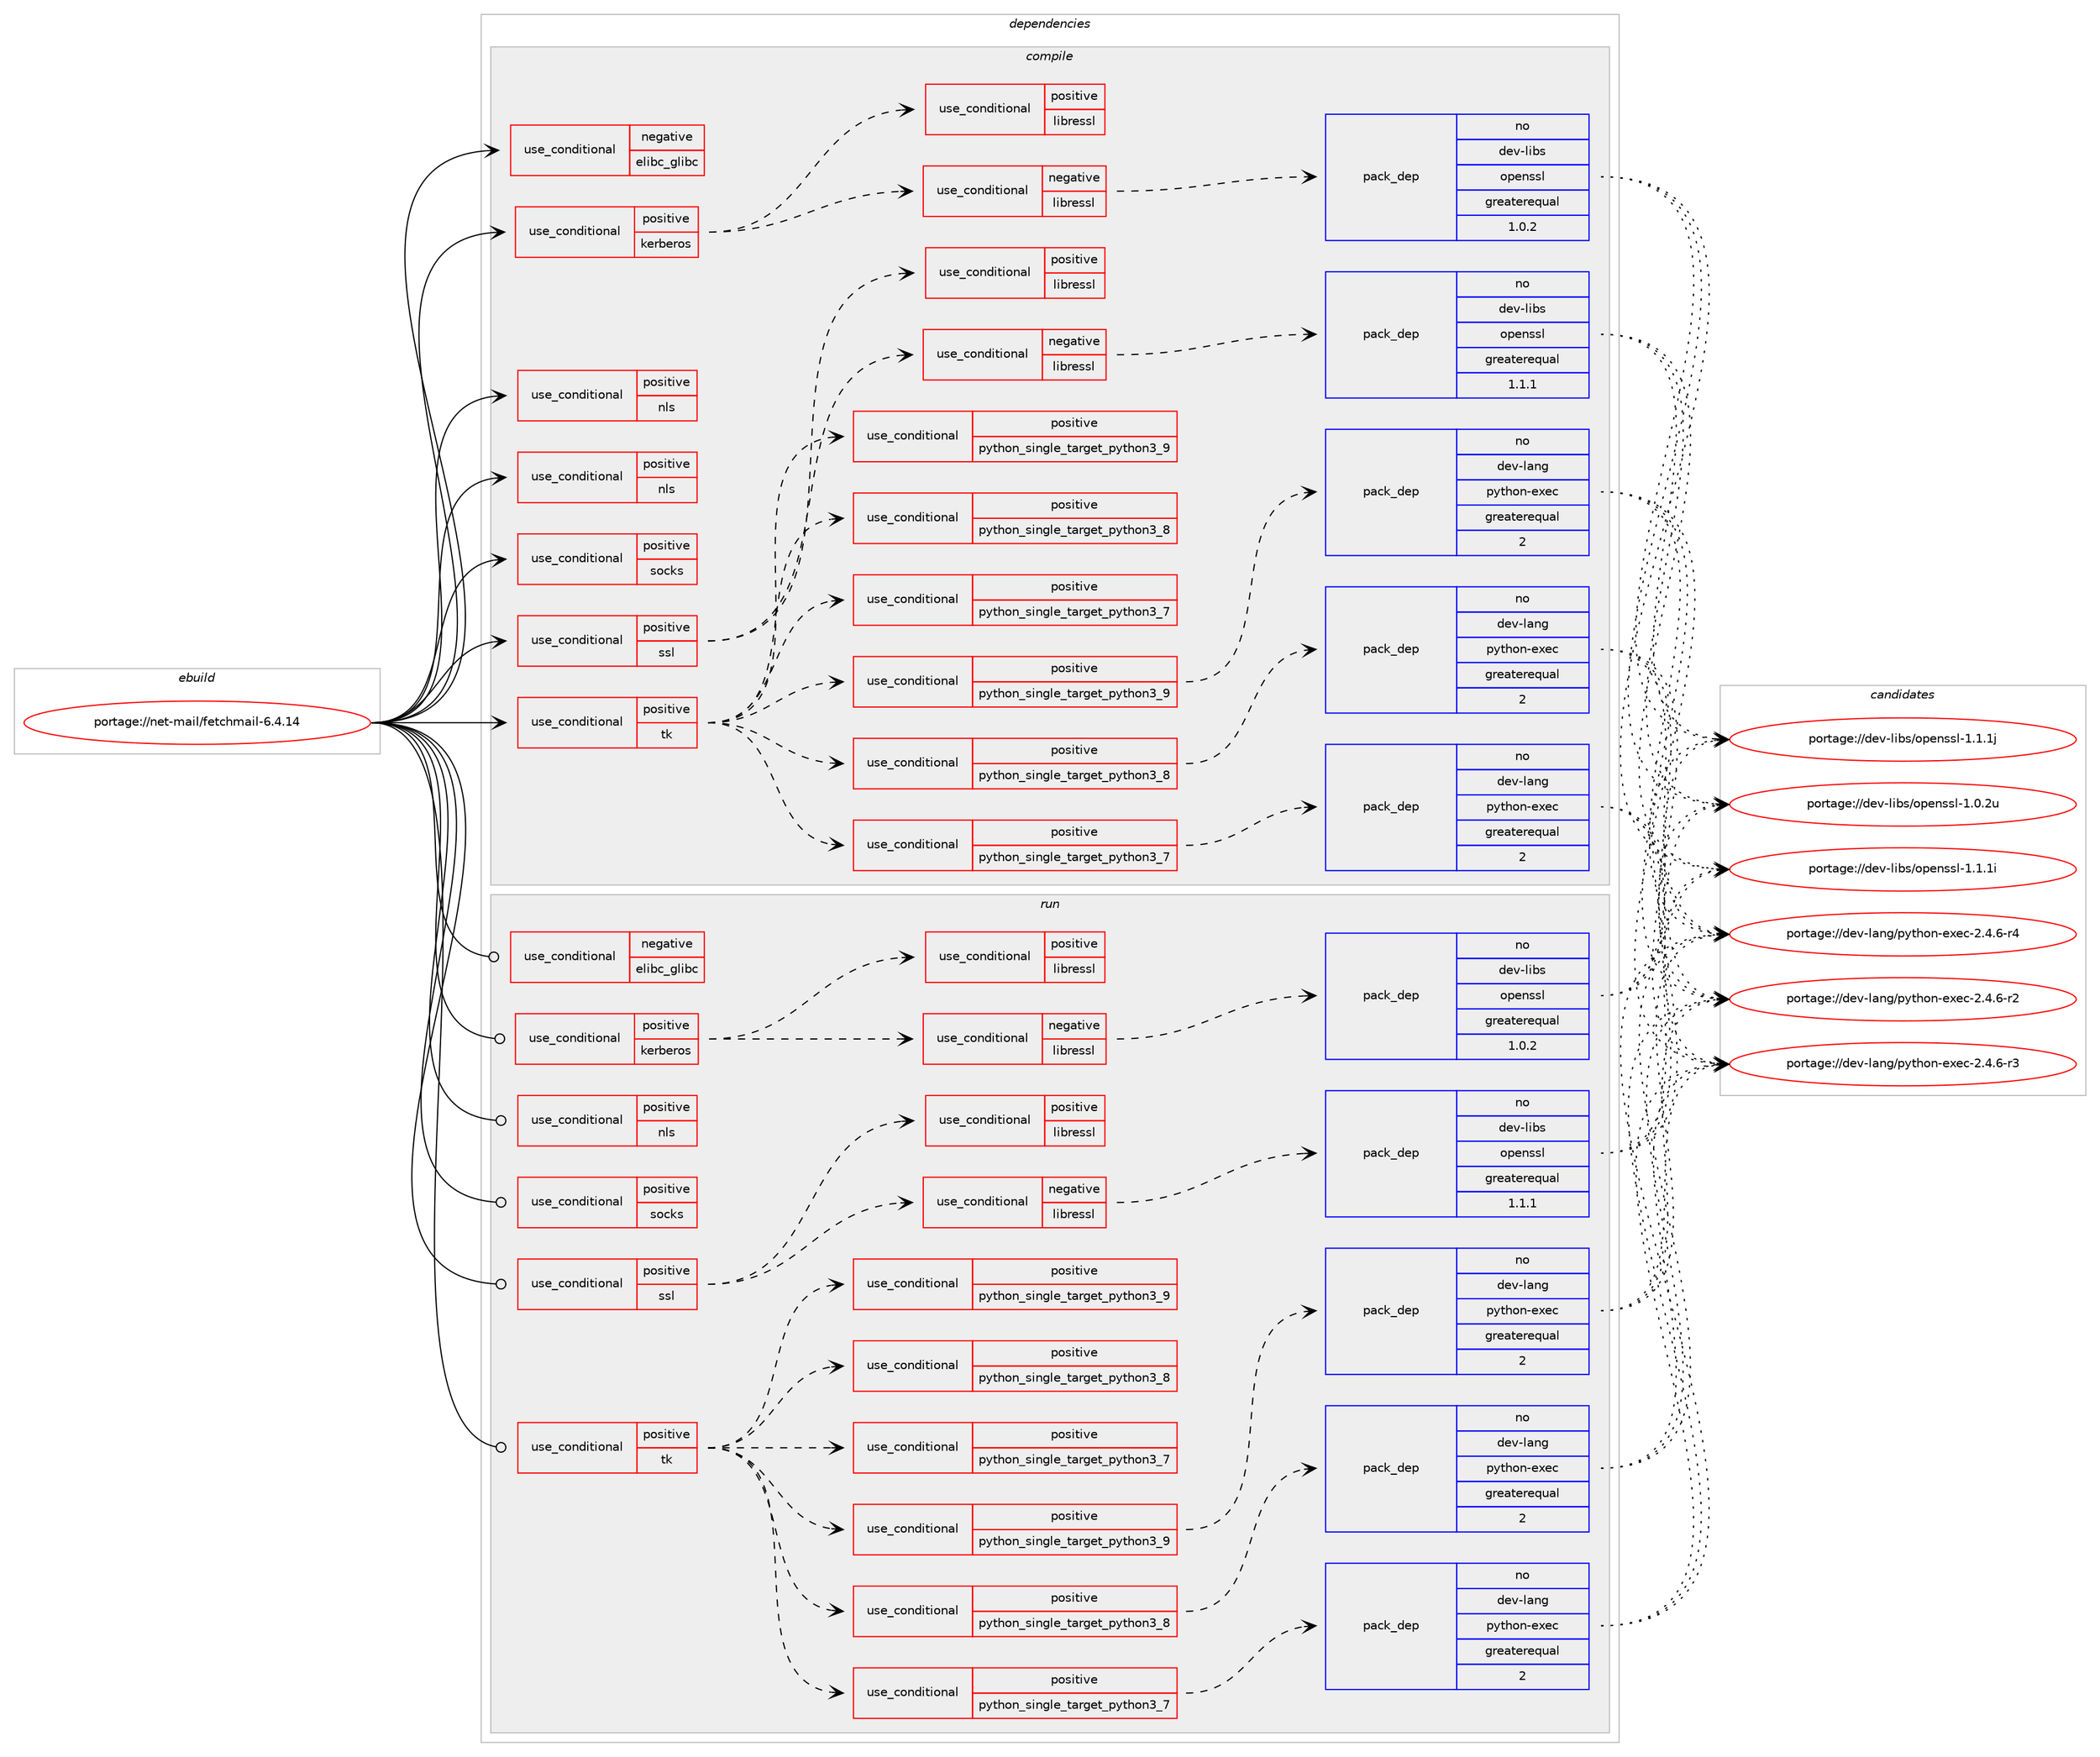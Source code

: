 digraph prolog {

# *************
# Graph options
# *************

newrank=true;
concentrate=true;
compound=true;
graph [rankdir=LR,fontname=Helvetica,fontsize=10,ranksep=1.5];#, ranksep=2.5, nodesep=0.2];
edge  [arrowhead=vee];
node  [fontname=Helvetica,fontsize=10];

# **********
# The ebuild
# **********

subgraph cluster_leftcol {
color=gray;
rank=same;
label=<<i>ebuild</i>>;
id [label="portage://net-mail/fetchmail-6.4.14", color=red, width=4, href="../net-mail/fetchmail-6.4.14.svg"];
}

# ****************
# The dependencies
# ****************

subgraph cluster_midcol {
color=gray;
label=<<i>dependencies</i>>;
subgraph cluster_compile {
fillcolor="#eeeeee";
style=filled;
label=<<i>compile</i>>;
subgraph cond1078 {
dependency1587 [label=<<TABLE BORDER="0" CELLBORDER="1" CELLSPACING="0" CELLPADDING="4"><TR><TD ROWSPAN="3" CELLPADDING="10">use_conditional</TD></TR><TR><TD>negative</TD></TR><TR><TD>elibc_glibc</TD></TR></TABLE>>, shape=none, color=red];
# *** BEGIN UNKNOWN DEPENDENCY TYPE (TODO) ***
# dependency1587 -> package_dependency(portage://net-mail/fetchmail-6.4.14,install,no,sys-libs,e2fsprogs-libs,none,[,,],[],[])
# *** END UNKNOWN DEPENDENCY TYPE (TODO) ***

}
id:e -> dependency1587:w [weight=20,style="solid",arrowhead="vee"];
subgraph cond1079 {
dependency1588 [label=<<TABLE BORDER="0" CELLBORDER="1" CELLSPACING="0" CELLPADDING="4"><TR><TD ROWSPAN="3" CELLPADDING="10">use_conditional</TD></TR><TR><TD>positive</TD></TR><TR><TD>kerberos</TD></TR></TABLE>>, shape=none, color=red];
# *** BEGIN UNKNOWN DEPENDENCY TYPE (TODO) ***
# dependency1588 -> package_dependency(portage://net-mail/fetchmail-6.4.14,install,no,virtual,krb5,none,[,,],[],[])
# *** END UNKNOWN DEPENDENCY TYPE (TODO) ***

subgraph cond1080 {
dependency1589 [label=<<TABLE BORDER="0" CELLBORDER="1" CELLSPACING="0" CELLPADDING="4"><TR><TD ROWSPAN="3" CELLPADDING="10">use_conditional</TD></TR><TR><TD>negative</TD></TR><TR><TD>libressl</TD></TR></TABLE>>, shape=none, color=red];
subgraph pack487 {
dependency1590 [label=<<TABLE BORDER="0" CELLBORDER="1" CELLSPACING="0" CELLPADDING="4" WIDTH="220"><TR><TD ROWSPAN="6" CELLPADDING="30">pack_dep</TD></TR><TR><TD WIDTH="110">no</TD></TR><TR><TD>dev-libs</TD></TR><TR><TD>openssl</TD></TR><TR><TD>greaterequal</TD></TR><TR><TD>1.0.2</TD></TR></TABLE>>, shape=none, color=blue];
}
dependency1589:e -> dependency1590:w [weight=20,style="dashed",arrowhead="vee"];
}
dependency1588:e -> dependency1589:w [weight=20,style="dashed",arrowhead="vee"];
subgraph cond1081 {
dependency1591 [label=<<TABLE BORDER="0" CELLBORDER="1" CELLSPACING="0" CELLPADDING="4"><TR><TD ROWSPAN="3" CELLPADDING="10">use_conditional</TD></TR><TR><TD>positive</TD></TR><TR><TD>libressl</TD></TR></TABLE>>, shape=none, color=red];
# *** BEGIN UNKNOWN DEPENDENCY TYPE (TODO) ***
# dependency1591 -> package_dependency(portage://net-mail/fetchmail-6.4.14,install,no,dev-libs,libressl,none,[,,],any_same_slot,[])
# *** END UNKNOWN DEPENDENCY TYPE (TODO) ***

}
dependency1588:e -> dependency1591:w [weight=20,style="dashed",arrowhead="vee"];
}
id:e -> dependency1588:w [weight=20,style="solid",arrowhead="vee"];
subgraph cond1082 {
dependency1592 [label=<<TABLE BORDER="0" CELLBORDER="1" CELLSPACING="0" CELLPADDING="4"><TR><TD ROWSPAN="3" CELLPADDING="10">use_conditional</TD></TR><TR><TD>positive</TD></TR><TR><TD>nls</TD></TR></TABLE>>, shape=none, color=red];
# *** BEGIN UNKNOWN DEPENDENCY TYPE (TODO) ***
# dependency1592 -> package_dependency(portage://net-mail/fetchmail-6.4.14,install,no,sys-devel,gettext,none,[,,],[],[])
# *** END UNKNOWN DEPENDENCY TYPE (TODO) ***

}
id:e -> dependency1592:w [weight=20,style="solid",arrowhead="vee"];
subgraph cond1083 {
dependency1593 [label=<<TABLE BORDER="0" CELLBORDER="1" CELLSPACING="0" CELLPADDING="4"><TR><TD ROWSPAN="3" CELLPADDING="10">use_conditional</TD></TR><TR><TD>positive</TD></TR><TR><TD>nls</TD></TR></TABLE>>, shape=none, color=red];
# *** BEGIN UNKNOWN DEPENDENCY TYPE (TODO) ***
# dependency1593 -> package_dependency(portage://net-mail/fetchmail-6.4.14,install,no,virtual,libintl,none,[,,],[],[])
# *** END UNKNOWN DEPENDENCY TYPE (TODO) ***

}
id:e -> dependency1593:w [weight=20,style="solid",arrowhead="vee"];
subgraph cond1084 {
dependency1594 [label=<<TABLE BORDER="0" CELLBORDER="1" CELLSPACING="0" CELLPADDING="4"><TR><TD ROWSPAN="3" CELLPADDING="10">use_conditional</TD></TR><TR><TD>positive</TD></TR><TR><TD>socks</TD></TR></TABLE>>, shape=none, color=red];
# *** BEGIN UNKNOWN DEPENDENCY TYPE (TODO) ***
# dependency1594 -> package_dependency(portage://net-mail/fetchmail-6.4.14,install,no,net-proxy,dante,none,[,,],[],[])
# *** END UNKNOWN DEPENDENCY TYPE (TODO) ***

}
id:e -> dependency1594:w [weight=20,style="solid",arrowhead="vee"];
subgraph cond1085 {
dependency1595 [label=<<TABLE BORDER="0" CELLBORDER="1" CELLSPACING="0" CELLPADDING="4"><TR><TD ROWSPAN="3" CELLPADDING="10">use_conditional</TD></TR><TR><TD>positive</TD></TR><TR><TD>ssl</TD></TR></TABLE>>, shape=none, color=red];
subgraph cond1086 {
dependency1596 [label=<<TABLE BORDER="0" CELLBORDER="1" CELLSPACING="0" CELLPADDING="4"><TR><TD ROWSPAN="3" CELLPADDING="10">use_conditional</TD></TR><TR><TD>negative</TD></TR><TR><TD>libressl</TD></TR></TABLE>>, shape=none, color=red];
subgraph pack488 {
dependency1597 [label=<<TABLE BORDER="0" CELLBORDER="1" CELLSPACING="0" CELLPADDING="4" WIDTH="220"><TR><TD ROWSPAN="6" CELLPADDING="30">pack_dep</TD></TR><TR><TD WIDTH="110">no</TD></TR><TR><TD>dev-libs</TD></TR><TR><TD>openssl</TD></TR><TR><TD>greaterequal</TD></TR><TR><TD>1.1.1</TD></TR></TABLE>>, shape=none, color=blue];
}
dependency1596:e -> dependency1597:w [weight=20,style="dashed",arrowhead="vee"];
}
dependency1595:e -> dependency1596:w [weight=20,style="dashed",arrowhead="vee"];
subgraph cond1087 {
dependency1598 [label=<<TABLE BORDER="0" CELLBORDER="1" CELLSPACING="0" CELLPADDING="4"><TR><TD ROWSPAN="3" CELLPADDING="10">use_conditional</TD></TR><TR><TD>positive</TD></TR><TR><TD>libressl</TD></TR></TABLE>>, shape=none, color=red];
# *** BEGIN UNKNOWN DEPENDENCY TYPE (TODO) ***
# dependency1598 -> package_dependency(portage://net-mail/fetchmail-6.4.14,install,no,dev-libs,libressl,none,[,,],any_same_slot,[])
# *** END UNKNOWN DEPENDENCY TYPE (TODO) ***

}
dependency1595:e -> dependency1598:w [weight=20,style="dashed",arrowhead="vee"];
}
id:e -> dependency1595:w [weight=20,style="solid",arrowhead="vee"];
subgraph cond1088 {
dependency1599 [label=<<TABLE BORDER="0" CELLBORDER="1" CELLSPACING="0" CELLPADDING="4"><TR><TD ROWSPAN="3" CELLPADDING="10">use_conditional</TD></TR><TR><TD>positive</TD></TR><TR><TD>tk</TD></TR></TABLE>>, shape=none, color=red];
subgraph cond1089 {
dependency1600 [label=<<TABLE BORDER="0" CELLBORDER="1" CELLSPACING="0" CELLPADDING="4"><TR><TD ROWSPAN="3" CELLPADDING="10">use_conditional</TD></TR><TR><TD>positive</TD></TR><TR><TD>python_single_target_python3_7</TD></TR></TABLE>>, shape=none, color=red];
# *** BEGIN UNKNOWN DEPENDENCY TYPE (TODO) ***
# dependency1600 -> package_dependency(portage://net-mail/fetchmail-6.4.14,install,no,dev-lang,python,none,[,,],[slot(3.7)],[use(enable(tk),none)])
# *** END UNKNOWN DEPENDENCY TYPE (TODO) ***

subgraph pack489 {
dependency1601 [label=<<TABLE BORDER="0" CELLBORDER="1" CELLSPACING="0" CELLPADDING="4" WIDTH="220"><TR><TD ROWSPAN="6" CELLPADDING="30">pack_dep</TD></TR><TR><TD WIDTH="110">no</TD></TR><TR><TD>dev-lang</TD></TR><TR><TD>python-exec</TD></TR><TR><TD>greaterequal</TD></TR><TR><TD>2</TD></TR></TABLE>>, shape=none, color=blue];
}
dependency1600:e -> dependency1601:w [weight=20,style="dashed",arrowhead="vee"];
}
dependency1599:e -> dependency1600:w [weight=20,style="dashed",arrowhead="vee"];
subgraph cond1090 {
dependency1602 [label=<<TABLE BORDER="0" CELLBORDER="1" CELLSPACING="0" CELLPADDING="4"><TR><TD ROWSPAN="3" CELLPADDING="10">use_conditional</TD></TR><TR><TD>positive</TD></TR><TR><TD>python_single_target_python3_8</TD></TR></TABLE>>, shape=none, color=red];
# *** BEGIN UNKNOWN DEPENDENCY TYPE (TODO) ***
# dependency1602 -> package_dependency(portage://net-mail/fetchmail-6.4.14,install,no,dev-lang,python,none,[,,],[slot(3.8)],[use(enable(tk),none)])
# *** END UNKNOWN DEPENDENCY TYPE (TODO) ***

subgraph pack490 {
dependency1603 [label=<<TABLE BORDER="0" CELLBORDER="1" CELLSPACING="0" CELLPADDING="4" WIDTH="220"><TR><TD ROWSPAN="6" CELLPADDING="30">pack_dep</TD></TR><TR><TD WIDTH="110">no</TD></TR><TR><TD>dev-lang</TD></TR><TR><TD>python-exec</TD></TR><TR><TD>greaterequal</TD></TR><TR><TD>2</TD></TR></TABLE>>, shape=none, color=blue];
}
dependency1602:e -> dependency1603:w [weight=20,style="dashed",arrowhead="vee"];
}
dependency1599:e -> dependency1602:w [weight=20,style="dashed",arrowhead="vee"];
subgraph cond1091 {
dependency1604 [label=<<TABLE BORDER="0" CELLBORDER="1" CELLSPACING="0" CELLPADDING="4"><TR><TD ROWSPAN="3" CELLPADDING="10">use_conditional</TD></TR><TR><TD>positive</TD></TR><TR><TD>python_single_target_python3_9</TD></TR></TABLE>>, shape=none, color=red];
# *** BEGIN UNKNOWN DEPENDENCY TYPE (TODO) ***
# dependency1604 -> package_dependency(portage://net-mail/fetchmail-6.4.14,install,no,dev-lang,python,none,[,,],[slot(3.9)],[use(enable(tk),none)])
# *** END UNKNOWN DEPENDENCY TYPE (TODO) ***

subgraph pack491 {
dependency1605 [label=<<TABLE BORDER="0" CELLBORDER="1" CELLSPACING="0" CELLPADDING="4" WIDTH="220"><TR><TD ROWSPAN="6" CELLPADDING="30">pack_dep</TD></TR><TR><TD WIDTH="110">no</TD></TR><TR><TD>dev-lang</TD></TR><TR><TD>python-exec</TD></TR><TR><TD>greaterequal</TD></TR><TR><TD>2</TD></TR></TABLE>>, shape=none, color=blue];
}
dependency1604:e -> dependency1605:w [weight=20,style="dashed",arrowhead="vee"];
}
dependency1599:e -> dependency1604:w [weight=20,style="dashed",arrowhead="vee"];
subgraph cond1092 {
dependency1606 [label=<<TABLE BORDER="0" CELLBORDER="1" CELLSPACING="0" CELLPADDING="4"><TR><TD ROWSPAN="3" CELLPADDING="10">use_conditional</TD></TR><TR><TD>positive</TD></TR><TR><TD>python_single_target_python3_7</TD></TR></TABLE>>, shape=none, color=red];
# *** BEGIN UNKNOWN DEPENDENCY TYPE (TODO) ***
# dependency1606 -> package_dependency(portage://net-mail/fetchmail-6.4.14,install,no,dev-python,future,none,[,,],[],[use(enable(python_targets_python3_7),negative)])
# *** END UNKNOWN DEPENDENCY TYPE (TODO) ***

}
dependency1599:e -> dependency1606:w [weight=20,style="dashed",arrowhead="vee"];
subgraph cond1093 {
dependency1607 [label=<<TABLE BORDER="0" CELLBORDER="1" CELLSPACING="0" CELLPADDING="4"><TR><TD ROWSPAN="3" CELLPADDING="10">use_conditional</TD></TR><TR><TD>positive</TD></TR><TR><TD>python_single_target_python3_8</TD></TR></TABLE>>, shape=none, color=red];
# *** BEGIN UNKNOWN DEPENDENCY TYPE (TODO) ***
# dependency1607 -> package_dependency(portage://net-mail/fetchmail-6.4.14,install,no,dev-python,future,none,[,,],[],[use(enable(python_targets_python3_8),negative)])
# *** END UNKNOWN DEPENDENCY TYPE (TODO) ***

}
dependency1599:e -> dependency1607:w [weight=20,style="dashed",arrowhead="vee"];
subgraph cond1094 {
dependency1608 [label=<<TABLE BORDER="0" CELLBORDER="1" CELLSPACING="0" CELLPADDING="4"><TR><TD ROWSPAN="3" CELLPADDING="10">use_conditional</TD></TR><TR><TD>positive</TD></TR><TR><TD>python_single_target_python3_9</TD></TR></TABLE>>, shape=none, color=red];
# *** BEGIN UNKNOWN DEPENDENCY TYPE (TODO) ***
# dependency1608 -> package_dependency(portage://net-mail/fetchmail-6.4.14,install,no,dev-python,future,none,[,,],[],[use(enable(python_targets_python3_9),negative)])
# *** END UNKNOWN DEPENDENCY TYPE (TODO) ***

}
dependency1599:e -> dependency1608:w [weight=20,style="dashed",arrowhead="vee"];
}
id:e -> dependency1599:w [weight=20,style="solid",arrowhead="vee"];
# *** BEGIN UNKNOWN DEPENDENCY TYPE (TODO) ***
# id -> package_dependency(portage://net-mail/fetchmail-6.4.14,install,no,acct-user,fetchmail,none,[,,],[],[])
# *** END UNKNOWN DEPENDENCY TYPE (TODO) ***

# *** BEGIN UNKNOWN DEPENDENCY TYPE (TODO) ***
# id -> package_dependency(portage://net-mail/fetchmail-6.4.14,install,no,app-arch,xz-utils,none,[,,],[],[])
# *** END UNKNOWN DEPENDENCY TYPE (TODO) ***

# *** BEGIN UNKNOWN DEPENDENCY TYPE (TODO) ***
# id -> package_dependency(portage://net-mail/fetchmail-6.4.14,install,no,sys-devel,flex,none,[,,],[],[])
# *** END UNKNOWN DEPENDENCY TYPE (TODO) ***

}
subgraph cluster_compileandrun {
fillcolor="#eeeeee";
style=filled;
label=<<i>compile and run</i>>;
}
subgraph cluster_run {
fillcolor="#eeeeee";
style=filled;
label=<<i>run</i>>;
subgraph cond1095 {
dependency1609 [label=<<TABLE BORDER="0" CELLBORDER="1" CELLSPACING="0" CELLPADDING="4"><TR><TD ROWSPAN="3" CELLPADDING="10">use_conditional</TD></TR><TR><TD>negative</TD></TR><TR><TD>elibc_glibc</TD></TR></TABLE>>, shape=none, color=red];
# *** BEGIN UNKNOWN DEPENDENCY TYPE (TODO) ***
# dependency1609 -> package_dependency(portage://net-mail/fetchmail-6.4.14,run,no,sys-libs,e2fsprogs-libs,none,[,,],[],[])
# *** END UNKNOWN DEPENDENCY TYPE (TODO) ***

}
id:e -> dependency1609:w [weight=20,style="solid",arrowhead="odot"];
subgraph cond1096 {
dependency1610 [label=<<TABLE BORDER="0" CELLBORDER="1" CELLSPACING="0" CELLPADDING="4"><TR><TD ROWSPAN="3" CELLPADDING="10">use_conditional</TD></TR><TR><TD>positive</TD></TR><TR><TD>kerberos</TD></TR></TABLE>>, shape=none, color=red];
# *** BEGIN UNKNOWN DEPENDENCY TYPE (TODO) ***
# dependency1610 -> package_dependency(portage://net-mail/fetchmail-6.4.14,run,no,virtual,krb5,none,[,,],[],[])
# *** END UNKNOWN DEPENDENCY TYPE (TODO) ***

subgraph cond1097 {
dependency1611 [label=<<TABLE BORDER="0" CELLBORDER="1" CELLSPACING="0" CELLPADDING="4"><TR><TD ROWSPAN="3" CELLPADDING="10">use_conditional</TD></TR><TR><TD>negative</TD></TR><TR><TD>libressl</TD></TR></TABLE>>, shape=none, color=red];
subgraph pack492 {
dependency1612 [label=<<TABLE BORDER="0" CELLBORDER="1" CELLSPACING="0" CELLPADDING="4" WIDTH="220"><TR><TD ROWSPAN="6" CELLPADDING="30">pack_dep</TD></TR><TR><TD WIDTH="110">no</TD></TR><TR><TD>dev-libs</TD></TR><TR><TD>openssl</TD></TR><TR><TD>greaterequal</TD></TR><TR><TD>1.0.2</TD></TR></TABLE>>, shape=none, color=blue];
}
dependency1611:e -> dependency1612:w [weight=20,style="dashed",arrowhead="vee"];
}
dependency1610:e -> dependency1611:w [weight=20,style="dashed",arrowhead="vee"];
subgraph cond1098 {
dependency1613 [label=<<TABLE BORDER="0" CELLBORDER="1" CELLSPACING="0" CELLPADDING="4"><TR><TD ROWSPAN="3" CELLPADDING="10">use_conditional</TD></TR><TR><TD>positive</TD></TR><TR><TD>libressl</TD></TR></TABLE>>, shape=none, color=red];
# *** BEGIN UNKNOWN DEPENDENCY TYPE (TODO) ***
# dependency1613 -> package_dependency(portage://net-mail/fetchmail-6.4.14,run,no,dev-libs,libressl,none,[,,],any_same_slot,[])
# *** END UNKNOWN DEPENDENCY TYPE (TODO) ***

}
dependency1610:e -> dependency1613:w [weight=20,style="dashed",arrowhead="vee"];
}
id:e -> dependency1610:w [weight=20,style="solid",arrowhead="odot"];
subgraph cond1099 {
dependency1614 [label=<<TABLE BORDER="0" CELLBORDER="1" CELLSPACING="0" CELLPADDING="4"><TR><TD ROWSPAN="3" CELLPADDING="10">use_conditional</TD></TR><TR><TD>positive</TD></TR><TR><TD>nls</TD></TR></TABLE>>, shape=none, color=red];
# *** BEGIN UNKNOWN DEPENDENCY TYPE (TODO) ***
# dependency1614 -> package_dependency(portage://net-mail/fetchmail-6.4.14,run,no,virtual,libintl,none,[,,],[],[])
# *** END UNKNOWN DEPENDENCY TYPE (TODO) ***

}
id:e -> dependency1614:w [weight=20,style="solid",arrowhead="odot"];
subgraph cond1100 {
dependency1615 [label=<<TABLE BORDER="0" CELLBORDER="1" CELLSPACING="0" CELLPADDING="4"><TR><TD ROWSPAN="3" CELLPADDING="10">use_conditional</TD></TR><TR><TD>positive</TD></TR><TR><TD>socks</TD></TR></TABLE>>, shape=none, color=red];
# *** BEGIN UNKNOWN DEPENDENCY TYPE (TODO) ***
# dependency1615 -> package_dependency(portage://net-mail/fetchmail-6.4.14,run,no,net-proxy,dante,none,[,,],[],[])
# *** END UNKNOWN DEPENDENCY TYPE (TODO) ***

}
id:e -> dependency1615:w [weight=20,style="solid",arrowhead="odot"];
subgraph cond1101 {
dependency1616 [label=<<TABLE BORDER="0" CELLBORDER="1" CELLSPACING="0" CELLPADDING="4"><TR><TD ROWSPAN="3" CELLPADDING="10">use_conditional</TD></TR><TR><TD>positive</TD></TR><TR><TD>ssl</TD></TR></TABLE>>, shape=none, color=red];
subgraph cond1102 {
dependency1617 [label=<<TABLE BORDER="0" CELLBORDER="1" CELLSPACING="0" CELLPADDING="4"><TR><TD ROWSPAN="3" CELLPADDING="10">use_conditional</TD></TR><TR><TD>negative</TD></TR><TR><TD>libressl</TD></TR></TABLE>>, shape=none, color=red];
subgraph pack493 {
dependency1618 [label=<<TABLE BORDER="0" CELLBORDER="1" CELLSPACING="0" CELLPADDING="4" WIDTH="220"><TR><TD ROWSPAN="6" CELLPADDING="30">pack_dep</TD></TR><TR><TD WIDTH="110">no</TD></TR><TR><TD>dev-libs</TD></TR><TR><TD>openssl</TD></TR><TR><TD>greaterequal</TD></TR><TR><TD>1.1.1</TD></TR></TABLE>>, shape=none, color=blue];
}
dependency1617:e -> dependency1618:w [weight=20,style="dashed",arrowhead="vee"];
}
dependency1616:e -> dependency1617:w [weight=20,style="dashed",arrowhead="vee"];
subgraph cond1103 {
dependency1619 [label=<<TABLE BORDER="0" CELLBORDER="1" CELLSPACING="0" CELLPADDING="4"><TR><TD ROWSPAN="3" CELLPADDING="10">use_conditional</TD></TR><TR><TD>positive</TD></TR><TR><TD>libressl</TD></TR></TABLE>>, shape=none, color=red];
# *** BEGIN UNKNOWN DEPENDENCY TYPE (TODO) ***
# dependency1619 -> package_dependency(portage://net-mail/fetchmail-6.4.14,run,no,dev-libs,libressl,none,[,,],any_same_slot,[])
# *** END UNKNOWN DEPENDENCY TYPE (TODO) ***

}
dependency1616:e -> dependency1619:w [weight=20,style="dashed",arrowhead="vee"];
}
id:e -> dependency1616:w [weight=20,style="solid",arrowhead="odot"];
subgraph cond1104 {
dependency1620 [label=<<TABLE BORDER="0" CELLBORDER="1" CELLSPACING="0" CELLPADDING="4"><TR><TD ROWSPAN="3" CELLPADDING="10">use_conditional</TD></TR><TR><TD>positive</TD></TR><TR><TD>tk</TD></TR></TABLE>>, shape=none, color=red];
subgraph cond1105 {
dependency1621 [label=<<TABLE BORDER="0" CELLBORDER="1" CELLSPACING="0" CELLPADDING="4"><TR><TD ROWSPAN="3" CELLPADDING="10">use_conditional</TD></TR><TR><TD>positive</TD></TR><TR><TD>python_single_target_python3_7</TD></TR></TABLE>>, shape=none, color=red];
# *** BEGIN UNKNOWN DEPENDENCY TYPE (TODO) ***
# dependency1621 -> package_dependency(portage://net-mail/fetchmail-6.4.14,run,no,dev-lang,python,none,[,,],[slot(3.7)],[use(enable(tk),none)])
# *** END UNKNOWN DEPENDENCY TYPE (TODO) ***

subgraph pack494 {
dependency1622 [label=<<TABLE BORDER="0" CELLBORDER="1" CELLSPACING="0" CELLPADDING="4" WIDTH="220"><TR><TD ROWSPAN="6" CELLPADDING="30">pack_dep</TD></TR><TR><TD WIDTH="110">no</TD></TR><TR><TD>dev-lang</TD></TR><TR><TD>python-exec</TD></TR><TR><TD>greaterequal</TD></TR><TR><TD>2</TD></TR></TABLE>>, shape=none, color=blue];
}
dependency1621:e -> dependency1622:w [weight=20,style="dashed",arrowhead="vee"];
}
dependency1620:e -> dependency1621:w [weight=20,style="dashed",arrowhead="vee"];
subgraph cond1106 {
dependency1623 [label=<<TABLE BORDER="0" CELLBORDER="1" CELLSPACING="0" CELLPADDING="4"><TR><TD ROWSPAN="3" CELLPADDING="10">use_conditional</TD></TR><TR><TD>positive</TD></TR><TR><TD>python_single_target_python3_8</TD></TR></TABLE>>, shape=none, color=red];
# *** BEGIN UNKNOWN DEPENDENCY TYPE (TODO) ***
# dependency1623 -> package_dependency(portage://net-mail/fetchmail-6.4.14,run,no,dev-lang,python,none,[,,],[slot(3.8)],[use(enable(tk),none)])
# *** END UNKNOWN DEPENDENCY TYPE (TODO) ***

subgraph pack495 {
dependency1624 [label=<<TABLE BORDER="0" CELLBORDER="1" CELLSPACING="0" CELLPADDING="4" WIDTH="220"><TR><TD ROWSPAN="6" CELLPADDING="30">pack_dep</TD></TR><TR><TD WIDTH="110">no</TD></TR><TR><TD>dev-lang</TD></TR><TR><TD>python-exec</TD></TR><TR><TD>greaterequal</TD></TR><TR><TD>2</TD></TR></TABLE>>, shape=none, color=blue];
}
dependency1623:e -> dependency1624:w [weight=20,style="dashed",arrowhead="vee"];
}
dependency1620:e -> dependency1623:w [weight=20,style="dashed",arrowhead="vee"];
subgraph cond1107 {
dependency1625 [label=<<TABLE BORDER="0" CELLBORDER="1" CELLSPACING="0" CELLPADDING="4"><TR><TD ROWSPAN="3" CELLPADDING="10">use_conditional</TD></TR><TR><TD>positive</TD></TR><TR><TD>python_single_target_python3_9</TD></TR></TABLE>>, shape=none, color=red];
# *** BEGIN UNKNOWN DEPENDENCY TYPE (TODO) ***
# dependency1625 -> package_dependency(portage://net-mail/fetchmail-6.4.14,run,no,dev-lang,python,none,[,,],[slot(3.9)],[use(enable(tk),none)])
# *** END UNKNOWN DEPENDENCY TYPE (TODO) ***

subgraph pack496 {
dependency1626 [label=<<TABLE BORDER="0" CELLBORDER="1" CELLSPACING="0" CELLPADDING="4" WIDTH="220"><TR><TD ROWSPAN="6" CELLPADDING="30">pack_dep</TD></TR><TR><TD WIDTH="110">no</TD></TR><TR><TD>dev-lang</TD></TR><TR><TD>python-exec</TD></TR><TR><TD>greaterequal</TD></TR><TR><TD>2</TD></TR></TABLE>>, shape=none, color=blue];
}
dependency1625:e -> dependency1626:w [weight=20,style="dashed",arrowhead="vee"];
}
dependency1620:e -> dependency1625:w [weight=20,style="dashed",arrowhead="vee"];
subgraph cond1108 {
dependency1627 [label=<<TABLE BORDER="0" CELLBORDER="1" CELLSPACING="0" CELLPADDING="4"><TR><TD ROWSPAN="3" CELLPADDING="10">use_conditional</TD></TR><TR><TD>positive</TD></TR><TR><TD>python_single_target_python3_7</TD></TR></TABLE>>, shape=none, color=red];
# *** BEGIN UNKNOWN DEPENDENCY TYPE (TODO) ***
# dependency1627 -> package_dependency(portage://net-mail/fetchmail-6.4.14,run,no,dev-python,future,none,[,,],[],[use(enable(python_targets_python3_7),negative)])
# *** END UNKNOWN DEPENDENCY TYPE (TODO) ***

}
dependency1620:e -> dependency1627:w [weight=20,style="dashed",arrowhead="vee"];
subgraph cond1109 {
dependency1628 [label=<<TABLE BORDER="0" CELLBORDER="1" CELLSPACING="0" CELLPADDING="4"><TR><TD ROWSPAN="3" CELLPADDING="10">use_conditional</TD></TR><TR><TD>positive</TD></TR><TR><TD>python_single_target_python3_8</TD></TR></TABLE>>, shape=none, color=red];
# *** BEGIN UNKNOWN DEPENDENCY TYPE (TODO) ***
# dependency1628 -> package_dependency(portage://net-mail/fetchmail-6.4.14,run,no,dev-python,future,none,[,,],[],[use(enable(python_targets_python3_8),negative)])
# *** END UNKNOWN DEPENDENCY TYPE (TODO) ***

}
dependency1620:e -> dependency1628:w [weight=20,style="dashed",arrowhead="vee"];
subgraph cond1110 {
dependency1629 [label=<<TABLE BORDER="0" CELLBORDER="1" CELLSPACING="0" CELLPADDING="4"><TR><TD ROWSPAN="3" CELLPADDING="10">use_conditional</TD></TR><TR><TD>positive</TD></TR><TR><TD>python_single_target_python3_9</TD></TR></TABLE>>, shape=none, color=red];
# *** BEGIN UNKNOWN DEPENDENCY TYPE (TODO) ***
# dependency1629 -> package_dependency(portage://net-mail/fetchmail-6.4.14,run,no,dev-python,future,none,[,,],[],[use(enable(python_targets_python3_9),negative)])
# *** END UNKNOWN DEPENDENCY TYPE (TODO) ***

}
dependency1620:e -> dependency1629:w [weight=20,style="dashed",arrowhead="vee"];
}
id:e -> dependency1620:w [weight=20,style="solid",arrowhead="odot"];
# *** BEGIN UNKNOWN DEPENDENCY TYPE (TODO) ***
# id -> package_dependency(portage://net-mail/fetchmail-6.4.14,run,no,acct-user,fetchmail,none,[,,],[],[])
# *** END UNKNOWN DEPENDENCY TYPE (TODO) ***

# *** BEGIN UNKNOWN DEPENDENCY TYPE (TODO) ***
# id -> package_dependency(portage://net-mail/fetchmail-6.4.14,run,no,virtual,tmpfiles,none,[,,],[],[])
# *** END UNKNOWN DEPENDENCY TYPE (TODO) ***

}
}

# **************
# The candidates
# **************

subgraph cluster_choices {
rank=same;
color=gray;
label=<<i>candidates</i>>;

subgraph choice487 {
color=black;
nodesep=1;
choice100101118451081059811547111112101110115115108454946484650117 [label="portage://dev-libs/openssl-1.0.2u", color=red, width=4,href="../dev-libs/openssl-1.0.2u.svg"];
choice100101118451081059811547111112101110115115108454946494649105 [label="portage://dev-libs/openssl-1.1.1i", color=red, width=4,href="../dev-libs/openssl-1.1.1i.svg"];
choice100101118451081059811547111112101110115115108454946494649106 [label="portage://dev-libs/openssl-1.1.1j", color=red, width=4,href="../dev-libs/openssl-1.1.1j.svg"];
dependency1590:e -> choice100101118451081059811547111112101110115115108454946484650117:w [style=dotted,weight="100"];
dependency1590:e -> choice100101118451081059811547111112101110115115108454946494649105:w [style=dotted,weight="100"];
dependency1590:e -> choice100101118451081059811547111112101110115115108454946494649106:w [style=dotted,weight="100"];
}
subgraph choice488 {
color=black;
nodesep=1;
choice100101118451081059811547111112101110115115108454946484650117 [label="portage://dev-libs/openssl-1.0.2u", color=red, width=4,href="../dev-libs/openssl-1.0.2u.svg"];
choice100101118451081059811547111112101110115115108454946494649105 [label="portage://dev-libs/openssl-1.1.1i", color=red, width=4,href="../dev-libs/openssl-1.1.1i.svg"];
choice100101118451081059811547111112101110115115108454946494649106 [label="portage://dev-libs/openssl-1.1.1j", color=red, width=4,href="../dev-libs/openssl-1.1.1j.svg"];
dependency1597:e -> choice100101118451081059811547111112101110115115108454946484650117:w [style=dotted,weight="100"];
dependency1597:e -> choice100101118451081059811547111112101110115115108454946494649105:w [style=dotted,weight="100"];
dependency1597:e -> choice100101118451081059811547111112101110115115108454946494649106:w [style=dotted,weight="100"];
}
subgraph choice489 {
color=black;
nodesep=1;
choice10010111845108971101034711212111610411111045101120101994550465246544511450 [label="portage://dev-lang/python-exec-2.4.6-r2", color=red, width=4,href="../dev-lang/python-exec-2.4.6-r2.svg"];
choice10010111845108971101034711212111610411111045101120101994550465246544511451 [label="portage://dev-lang/python-exec-2.4.6-r3", color=red, width=4,href="../dev-lang/python-exec-2.4.6-r3.svg"];
choice10010111845108971101034711212111610411111045101120101994550465246544511452 [label="portage://dev-lang/python-exec-2.4.6-r4", color=red, width=4,href="../dev-lang/python-exec-2.4.6-r4.svg"];
dependency1601:e -> choice10010111845108971101034711212111610411111045101120101994550465246544511450:w [style=dotted,weight="100"];
dependency1601:e -> choice10010111845108971101034711212111610411111045101120101994550465246544511451:w [style=dotted,weight="100"];
dependency1601:e -> choice10010111845108971101034711212111610411111045101120101994550465246544511452:w [style=dotted,weight="100"];
}
subgraph choice490 {
color=black;
nodesep=1;
choice10010111845108971101034711212111610411111045101120101994550465246544511450 [label="portage://dev-lang/python-exec-2.4.6-r2", color=red, width=4,href="../dev-lang/python-exec-2.4.6-r2.svg"];
choice10010111845108971101034711212111610411111045101120101994550465246544511451 [label="portage://dev-lang/python-exec-2.4.6-r3", color=red, width=4,href="../dev-lang/python-exec-2.4.6-r3.svg"];
choice10010111845108971101034711212111610411111045101120101994550465246544511452 [label="portage://dev-lang/python-exec-2.4.6-r4", color=red, width=4,href="../dev-lang/python-exec-2.4.6-r4.svg"];
dependency1603:e -> choice10010111845108971101034711212111610411111045101120101994550465246544511450:w [style=dotted,weight="100"];
dependency1603:e -> choice10010111845108971101034711212111610411111045101120101994550465246544511451:w [style=dotted,weight="100"];
dependency1603:e -> choice10010111845108971101034711212111610411111045101120101994550465246544511452:w [style=dotted,weight="100"];
}
subgraph choice491 {
color=black;
nodesep=1;
choice10010111845108971101034711212111610411111045101120101994550465246544511450 [label="portage://dev-lang/python-exec-2.4.6-r2", color=red, width=4,href="../dev-lang/python-exec-2.4.6-r2.svg"];
choice10010111845108971101034711212111610411111045101120101994550465246544511451 [label="portage://dev-lang/python-exec-2.4.6-r3", color=red, width=4,href="../dev-lang/python-exec-2.4.6-r3.svg"];
choice10010111845108971101034711212111610411111045101120101994550465246544511452 [label="portage://dev-lang/python-exec-2.4.6-r4", color=red, width=4,href="../dev-lang/python-exec-2.4.6-r4.svg"];
dependency1605:e -> choice10010111845108971101034711212111610411111045101120101994550465246544511450:w [style=dotted,weight="100"];
dependency1605:e -> choice10010111845108971101034711212111610411111045101120101994550465246544511451:w [style=dotted,weight="100"];
dependency1605:e -> choice10010111845108971101034711212111610411111045101120101994550465246544511452:w [style=dotted,weight="100"];
}
subgraph choice492 {
color=black;
nodesep=1;
choice100101118451081059811547111112101110115115108454946484650117 [label="portage://dev-libs/openssl-1.0.2u", color=red, width=4,href="../dev-libs/openssl-1.0.2u.svg"];
choice100101118451081059811547111112101110115115108454946494649105 [label="portage://dev-libs/openssl-1.1.1i", color=red, width=4,href="../dev-libs/openssl-1.1.1i.svg"];
choice100101118451081059811547111112101110115115108454946494649106 [label="portage://dev-libs/openssl-1.1.1j", color=red, width=4,href="../dev-libs/openssl-1.1.1j.svg"];
dependency1612:e -> choice100101118451081059811547111112101110115115108454946484650117:w [style=dotted,weight="100"];
dependency1612:e -> choice100101118451081059811547111112101110115115108454946494649105:w [style=dotted,weight="100"];
dependency1612:e -> choice100101118451081059811547111112101110115115108454946494649106:w [style=dotted,weight="100"];
}
subgraph choice493 {
color=black;
nodesep=1;
choice100101118451081059811547111112101110115115108454946484650117 [label="portage://dev-libs/openssl-1.0.2u", color=red, width=4,href="../dev-libs/openssl-1.0.2u.svg"];
choice100101118451081059811547111112101110115115108454946494649105 [label="portage://dev-libs/openssl-1.1.1i", color=red, width=4,href="../dev-libs/openssl-1.1.1i.svg"];
choice100101118451081059811547111112101110115115108454946494649106 [label="portage://dev-libs/openssl-1.1.1j", color=red, width=4,href="../dev-libs/openssl-1.1.1j.svg"];
dependency1618:e -> choice100101118451081059811547111112101110115115108454946484650117:w [style=dotted,weight="100"];
dependency1618:e -> choice100101118451081059811547111112101110115115108454946494649105:w [style=dotted,weight="100"];
dependency1618:e -> choice100101118451081059811547111112101110115115108454946494649106:w [style=dotted,weight="100"];
}
subgraph choice494 {
color=black;
nodesep=1;
choice10010111845108971101034711212111610411111045101120101994550465246544511450 [label="portage://dev-lang/python-exec-2.4.6-r2", color=red, width=4,href="../dev-lang/python-exec-2.4.6-r2.svg"];
choice10010111845108971101034711212111610411111045101120101994550465246544511451 [label="portage://dev-lang/python-exec-2.4.6-r3", color=red, width=4,href="../dev-lang/python-exec-2.4.6-r3.svg"];
choice10010111845108971101034711212111610411111045101120101994550465246544511452 [label="portage://dev-lang/python-exec-2.4.6-r4", color=red, width=4,href="../dev-lang/python-exec-2.4.6-r4.svg"];
dependency1622:e -> choice10010111845108971101034711212111610411111045101120101994550465246544511450:w [style=dotted,weight="100"];
dependency1622:e -> choice10010111845108971101034711212111610411111045101120101994550465246544511451:w [style=dotted,weight="100"];
dependency1622:e -> choice10010111845108971101034711212111610411111045101120101994550465246544511452:w [style=dotted,weight="100"];
}
subgraph choice495 {
color=black;
nodesep=1;
choice10010111845108971101034711212111610411111045101120101994550465246544511450 [label="portage://dev-lang/python-exec-2.4.6-r2", color=red, width=4,href="../dev-lang/python-exec-2.4.6-r2.svg"];
choice10010111845108971101034711212111610411111045101120101994550465246544511451 [label="portage://dev-lang/python-exec-2.4.6-r3", color=red, width=4,href="../dev-lang/python-exec-2.4.6-r3.svg"];
choice10010111845108971101034711212111610411111045101120101994550465246544511452 [label="portage://dev-lang/python-exec-2.4.6-r4", color=red, width=4,href="../dev-lang/python-exec-2.4.6-r4.svg"];
dependency1624:e -> choice10010111845108971101034711212111610411111045101120101994550465246544511450:w [style=dotted,weight="100"];
dependency1624:e -> choice10010111845108971101034711212111610411111045101120101994550465246544511451:w [style=dotted,weight="100"];
dependency1624:e -> choice10010111845108971101034711212111610411111045101120101994550465246544511452:w [style=dotted,weight="100"];
}
subgraph choice496 {
color=black;
nodesep=1;
choice10010111845108971101034711212111610411111045101120101994550465246544511450 [label="portage://dev-lang/python-exec-2.4.6-r2", color=red, width=4,href="../dev-lang/python-exec-2.4.6-r2.svg"];
choice10010111845108971101034711212111610411111045101120101994550465246544511451 [label="portage://dev-lang/python-exec-2.4.6-r3", color=red, width=4,href="../dev-lang/python-exec-2.4.6-r3.svg"];
choice10010111845108971101034711212111610411111045101120101994550465246544511452 [label="portage://dev-lang/python-exec-2.4.6-r4", color=red, width=4,href="../dev-lang/python-exec-2.4.6-r4.svg"];
dependency1626:e -> choice10010111845108971101034711212111610411111045101120101994550465246544511450:w [style=dotted,weight="100"];
dependency1626:e -> choice10010111845108971101034711212111610411111045101120101994550465246544511451:w [style=dotted,weight="100"];
dependency1626:e -> choice10010111845108971101034711212111610411111045101120101994550465246544511452:w [style=dotted,weight="100"];
}
}

}
